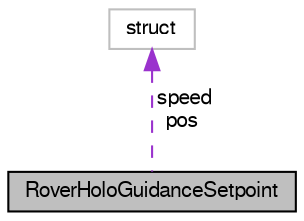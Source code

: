 digraph "RoverHoloGuidanceSetpoint"
{
  edge [fontname="FreeSans",fontsize="10",labelfontname="FreeSans",labelfontsize="10"];
  node [fontname="FreeSans",fontsize="10",shape=record];
  Node1 [label="RoverHoloGuidanceSetpoint",height=0.2,width=0.4,color="black", fillcolor="grey75", style="filled", fontcolor="black"];
  Node2 -> Node1 [dir="back",color="darkorchid3",fontsize="10",style="dashed",label=" speed\npos" ,fontname="FreeSans"];
  Node2 [label="struct",height=0.2,width=0.4,color="grey75", fillcolor="white", style="filled"];
}
